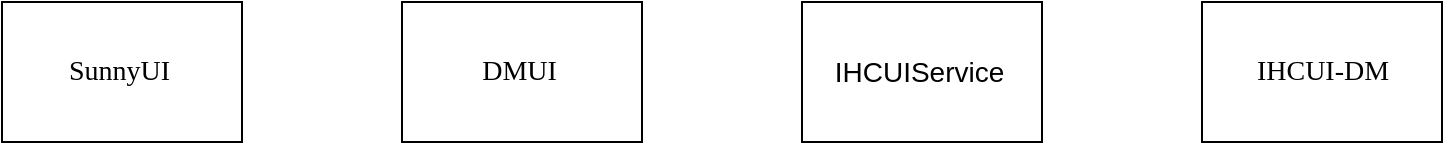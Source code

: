 <mxfile version="14.2.6" type="github"><diagram id="NZO_v8oUii13bjceMDO4" name="Page-1"><mxGraphModel dx="843" dy="595" grid="1" gridSize="10" guides="1" tooltips="1" connect="1" arrows="1" fold="1" page="1" pageScale="1" pageWidth="827" pageHeight="1169" math="0" shadow="0"><root><mxCell id="0"/><mxCell id="1" parent="0"/><mxCell id="UlCtpWgB-36JyzRvGlzc-1" value="&lt;p class=&quot;MsoNormal&quot;&gt;&lt;span style=&quot;font-family: &amp;#34;calibri&amp;#34; ; font-size: 10.5pt&quot;&gt;SunnyUI&amp;nbsp;&lt;/span&gt;&lt;/p&gt;" style="html=1;" vertex="1" parent="1"><mxGeometry x="120" y="240" width="120" height="70" as="geometry"/></mxCell><mxCell id="UlCtpWgB-36JyzRvGlzc-5" value="&lt;p class=&quot;MsoNormal&quot;&gt;&lt;span style=&quot;font-family: &amp;#34;calibri&amp;#34; ; font-size: 10.5pt&quot;&gt;DMUI&amp;nbsp;&lt;/span&gt;&lt;/p&gt;" style="html=1;" vertex="1" parent="1"><mxGeometry x="320" y="240" width="120" height="70" as="geometry"/></mxCell><mxCell id="UlCtpWgB-36JyzRvGlzc-6" value="&lt;p class=&quot;MsoNormal&quot;&gt;&lt;span style=&quot;font-size: 10.5pt&quot;&gt;IHCUIService&lt;/span&gt;&lt;span style=&quot;font-family: &amp;#34;calibri&amp;#34; ; font-size: 10.5pt&quot;&gt;&amp;nbsp;&lt;/span&gt;&lt;/p&gt;" style="html=1;" vertex="1" parent="1"><mxGeometry x="520" y="240" width="120" height="70" as="geometry"/></mxCell><mxCell id="UlCtpWgB-36JyzRvGlzc-7" value="&lt;p class=&quot;MsoNormal&quot;&gt;&lt;span style=&quot;font-family: &amp;#34;calibri&amp;#34; ; font-size: 10.5pt&quot;&gt;IHCUI-DM&lt;/span&gt;&lt;/p&gt;" style="html=1;" vertex="1" parent="1"><mxGeometry x="720" y="240" width="120" height="70" as="geometry"/></mxCell></root></mxGraphModel></diagram></mxfile>